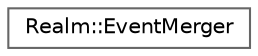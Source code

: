 digraph "Graphical Class Hierarchy"
{
 // LATEX_PDF_SIZE
  bgcolor="transparent";
  edge [fontname=Helvetica,fontsize=10,labelfontname=Helvetica,labelfontsize=10];
  node [fontname=Helvetica,fontsize=10,shape=box,height=0.2,width=0.4];
  rankdir="LR";
  Node0 [id="Node000000",label="Realm::EventMerger",height=0.2,width=0.4,color="grey40", fillcolor="white", style="filled",URL="$classRealm_1_1EventMerger.html",tooltip=" "];
}
